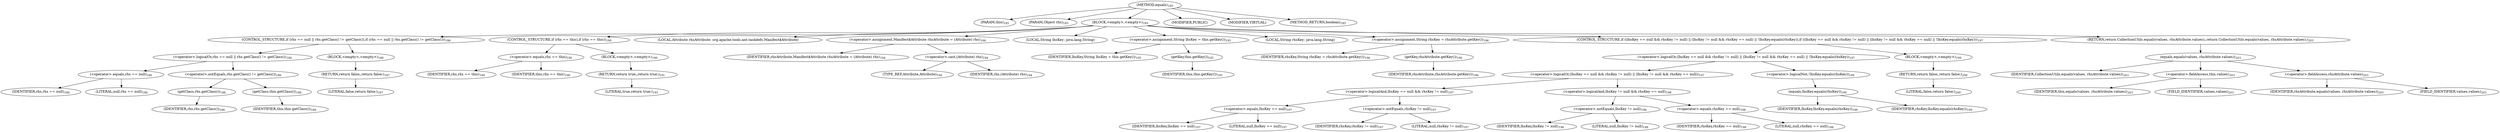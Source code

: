 digraph "equals" {  
"296" [label = <(METHOD,equals)<SUB>185</SUB>> ]
"9" [label = <(PARAM,this)<SUB>185</SUB>> ]
"297" [label = <(PARAM,Object rhs)<SUB>185</SUB>> ]
"298" [label = <(BLOCK,&lt;empty&gt;,&lt;empty&gt;)<SUB>185</SUB>> ]
"299" [label = <(CONTROL_STRUCTURE,if (rhs == null || rhs.getClass() != getClass()),if (rhs == null || rhs.getClass() != getClass()))<SUB>186</SUB>> ]
"300" [label = <(&lt;operator&gt;.logicalOr,rhs == null || rhs.getClass() != getClass())<SUB>186</SUB>> ]
"301" [label = <(&lt;operator&gt;.equals,rhs == null)<SUB>186</SUB>> ]
"302" [label = <(IDENTIFIER,rhs,rhs == null)<SUB>186</SUB>> ]
"303" [label = <(LITERAL,null,rhs == null)<SUB>186</SUB>> ]
"304" [label = <(&lt;operator&gt;.notEquals,rhs.getClass() != getClass())<SUB>186</SUB>> ]
"305" [label = <(getClass,rhs.getClass())<SUB>186</SUB>> ]
"306" [label = <(IDENTIFIER,rhs,rhs.getClass())<SUB>186</SUB>> ]
"307" [label = <(getClass,this.getClass())<SUB>186</SUB>> ]
"8" [label = <(IDENTIFIER,this,this.getClass())<SUB>186</SUB>> ]
"308" [label = <(BLOCK,&lt;empty&gt;,&lt;empty&gt;)<SUB>186</SUB>> ]
"309" [label = <(RETURN,return false;,return false;)<SUB>187</SUB>> ]
"310" [label = <(LITERAL,false,return false;)<SUB>187</SUB>> ]
"311" [label = <(CONTROL_STRUCTURE,if (rhs == this),if (rhs == this))<SUB>190</SUB>> ]
"312" [label = <(&lt;operator&gt;.equals,rhs == this)<SUB>190</SUB>> ]
"313" [label = <(IDENTIFIER,rhs,rhs == this)<SUB>190</SUB>> ]
"10" [label = <(IDENTIFIER,this,rhs == this)<SUB>190</SUB>> ]
"314" [label = <(BLOCK,&lt;empty&gt;,&lt;empty&gt;)<SUB>190</SUB>> ]
"315" [label = <(RETURN,return true;,return true;)<SUB>191</SUB>> ]
"316" [label = <(LITERAL,true,return true;)<SUB>191</SUB>> ]
"317" [label = <(LOCAL,Attribute rhsAttribute: org.apache.tools.ant.taskdefs.Manifest$Attribute)> ]
"318" [label = <(&lt;operator&gt;.assignment,Manifest$Attribute rhsAttribute = (Attribute) rhs)<SUB>194</SUB>> ]
"319" [label = <(IDENTIFIER,rhsAttribute,Manifest$Attribute rhsAttribute = (Attribute) rhs)<SUB>194</SUB>> ]
"320" [label = <(&lt;operator&gt;.cast,(Attribute) rhs)<SUB>194</SUB>> ]
"321" [label = <(TYPE_REF,Attribute,Attribute)<SUB>194</SUB>> ]
"322" [label = <(IDENTIFIER,rhs,(Attribute) rhs)<SUB>194</SUB>> ]
"323" [label = <(LOCAL,String lhsKey: java.lang.String)> ]
"324" [label = <(&lt;operator&gt;.assignment,String lhsKey = this.getKey())<SUB>195</SUB>> ]
"325" [label = <(IDENTIFIER,lhsKey,String lhsKey = this.getKey())<SUB>195</SUB>> ]
"326" [label = <(getKey,this.getKey())<SUB>195</SUB>> ]
"11" [label = <(IDENTIFIER,this,this.getKey())<SUB>195</SUB>> ]
"327" [label = <(LOCAL,String rhsKey: java.lang.String)> ]
"328" [label = <(&lt;operator&gt;.assignment,String rhsKey = rhsAttribute.getKey())<SUB>196</SUB>> ]
"329" [label = <(IDENTIFIER,rhsKey,String rhsKey = rhsAttribute.getKey())<SUB>196</SUB>> ]
"330" [label = <(getKey,rhsAttribute.getKey())<SUB>196</SUB>> ]
"331" [label = <(IDENTIFIER,rhsAttribute,rhsAttribute.getKey())<SUB>196</SUB>> ]
"332" [label = <(CONTROL_STRUCTURE,if ((lhsKey == null &amp;&amp; rhsKey != null) || (lhsKey != null &amp;&amp; rhsKey == null) || !lhsKey.equals(rhsKey)),if ((lhsKey == null &amp;&amp; rhsKey != null) || (lhsKey != null &amp;&amp; rhsKey == null) || !lhsKey.equals(rhsKey)))<SUB>197</SUB>> ]
"333" [label = <(&lt;operator&gt;.logicalOr,(lhsKey == null &amp;&amp; rhsKey != null) || (lhsKey != null &amp;&amp; rhsKey == null) || !lhsKey.equals(rhsKey))<SUB>197</SUB>> ]
"334" [label = <(&lt;operator&gt;.logicalOr,(lhsKey == null &amp;&amp; rhsKey != null) || (lhsKey != null &amp;&amp; rhsKey == null))<SUB>197</SUB>> ]
"335" [label = <(&lt;operator&gt;.logicalAnd,lhsKey == null &amp;&amp; rhsKey != null)<SUB>197</SUB>> ]
"336" [label = <(&lt;operator&gt;.equals,lhsKey == null)<SUB>197</SUB>> ]
"337" [label = <(IDENTIFIER,lhsKey,lhsKey == null)<SUB>197</SUB>> ]
"338" [label = <(LITERAL,null,lhsKey == null)<SUB>197</SUB>> ]
"339" [label = <(&lt;operator&gt;.notEquals,rhsKey != null)<SUB>197</SUB>> ]
"340" [label = <(IDENTIFIER,rhsKey,rhsKey != null)<SUB>197</SUB>> ]
"341" [label = <(LITERAL,null,rhsKey != null)<SUB>197</SUB>> ]
"342" [label = <(&lt;operator&gt;.logicalAnd,lhsKey != null &amp;&amp; rhsKey == null)<SUB>198</SUB>> ]
"343" [label = <(&lt;operator&gt;.notEquals,lhsKey != null)<SUB>198</SUB>> ]
"344" [label = <(IDENTIFIER,lhsKey,lhsKey != null)<SUB>198</SUB>> ]
"345" [label = <(LITERAL,null,lhsKey != null)<SUB>198</SUB>> ]
"346" [label = <(&lt;operator&gt;.equals,rhsKey == null)<SUB>198</SUB>> ]
"347" [label = <(IDENTIFIER,rhsKey,rhsKey == null)<SUB>198</SUB>> ]
"348" [label = <(LITERAL,null,rhsKey == null)<SUB>198</SUB>> ]
"349" [label = <(&lt;operator&gt;.logicalNot,!lhsKey.equals(rhsKey))<SUB>199</SUB>> ]
"350" [label = <(equals,lhsKey.equals(rhsKey))<SUB>199</SUB>> ]
"351" [label = <(IDENTIFIER,lhsKey,lhsKey.equals(rhsKey))<SUB>199</SUB>> ]
"352" [label = <(IDENTIFIER,rhsKey,lhsKey.equals(rhsKey))<SUB>199</SUB>> ]
"353" [label = <(BLOCK,&lt;empty&gt;,&lt;empty&gt;)<SUB>199</SUB>> ]
"354" [label = <(RETURN,return false;,return false;)<SUB>200</SUB>> ]
"355" [label = <(LITERAL,false,return false;)<SUB>200</SUB>> ]
"356" [label = <(RETURN,return CollectionUtils.equals(values, rhsAttribute.values);,return CollectionUtils.equals(values, rhsAttribute.values);)<SUB>203</SUB>> ]
"357" [label = <(equals,equals(values, rhsAttribute.values))<SUB>203</SUB>> ]
"358" [label = <(IDENTIFIER,CollectionUtils,equals(values, rhsAttribute.values))<SUB>203</SUB>> ]
"359" [label = <(&lt;operator&gt;.fieldAccess,this.values)<SUB>203</SUB>> ]
"360" [label = <(IDENTIFIER,this,equals(values, rhsAttribute.values))<SUB>203</SUB>> ]
"361" [label = <(FIELD_IDENTIFIER,values,values)<SUB>203</SUB>> ]
"362" [label = <(&lt;operator&gt;.fieldAccess,rhsAttribute.values)<SUB>203</SUB>> ]
"363" [label = <(IDENTIFIER,rhsAttribute,equals(values, rhsAttribute.values))<SUB>203</SUB>> ]
"364" [label = <(FIELD_IDENTIFIER,values,values)<SUB>203</SUB>> ]
"365" [label = <(MODIFIER,PUBLIC)> ]
"366" [label = <(MODIFIER,VIRTUAL)> ]
"367" [label = <(METHOD_RETURN,boolean)<SUB>185</SUB>> ]
  "296" -> "9" 
  "296" -> "297" 
  "296" -> "298" 
  "296" -> "365" 
  "296" -> "366" 
  "296" -> "367" 
  "298" -> "299" 
  "298" -> "311" 
  "298" -> "317" 
  "298" -> "318" 
  "298" -> "323" 
  "298" -> "324" 
  "298" -> "327" 
  "298" -> "328" 
  "298" -> "332" 
  "298" -> "356" 
  "299" -> "300" 
  "299" -> "308" 
  "300" -> "301" 
  "300" -> "304" 
  "301" -> "302" 
  "301" -> "303" 
  "304" -> "305" 
  "304" -> "307" 
  "305" -> "306" 
  "307" -> "8" 
  "308" -> "309" 
  "309" -> "310" 
  "311" -> "312" 
  "311" -> "314" 
  "312" -> "313" 
  "312" -> "10" 
  "314" -> "315" 
  "315" -> "316" 
  "318" -> "319" 
  "318" -> "320" 
  "320" -> "321" 
  "320" -> "322" 
  "324" -> "325" 
  "324" -> "326" 
  "326" -> "11" 
  "328" -> "329" 
  "328" -> "330" 
  "330" -> "331" 
  "332" -> "333" 
  "332" -> "353" 
  "333" -> "334" 
  "333" -> "349" 
  "334" -> "335" 
  "334" -> "342" 
  "335" -> "336" 
  "335" -> "339" 
  "336" -> "337" 
  "336" -> "338" 
  "339" -> "340" 
  "339" -> "341" 
  "342" -> "343" 
  "342" -> "346" 
  "343" -> "344" 
  "343" -> "345" 
  "346" -> "347" 
  "346" -> "348" 
  "349" -> "350" 
  "350" -> "351" 
  "350" -> "352" 
  "353" -> "354" 
  "354" -> "355" 
  "356" -> "357" 
  "357" -> "358" 
  "357" -> "359" 
  "357" -> "362" 
  "359" -> "360" 
  "359" -> "361" 
  "362" -> "363" 
  "362" -> "364" 
}
